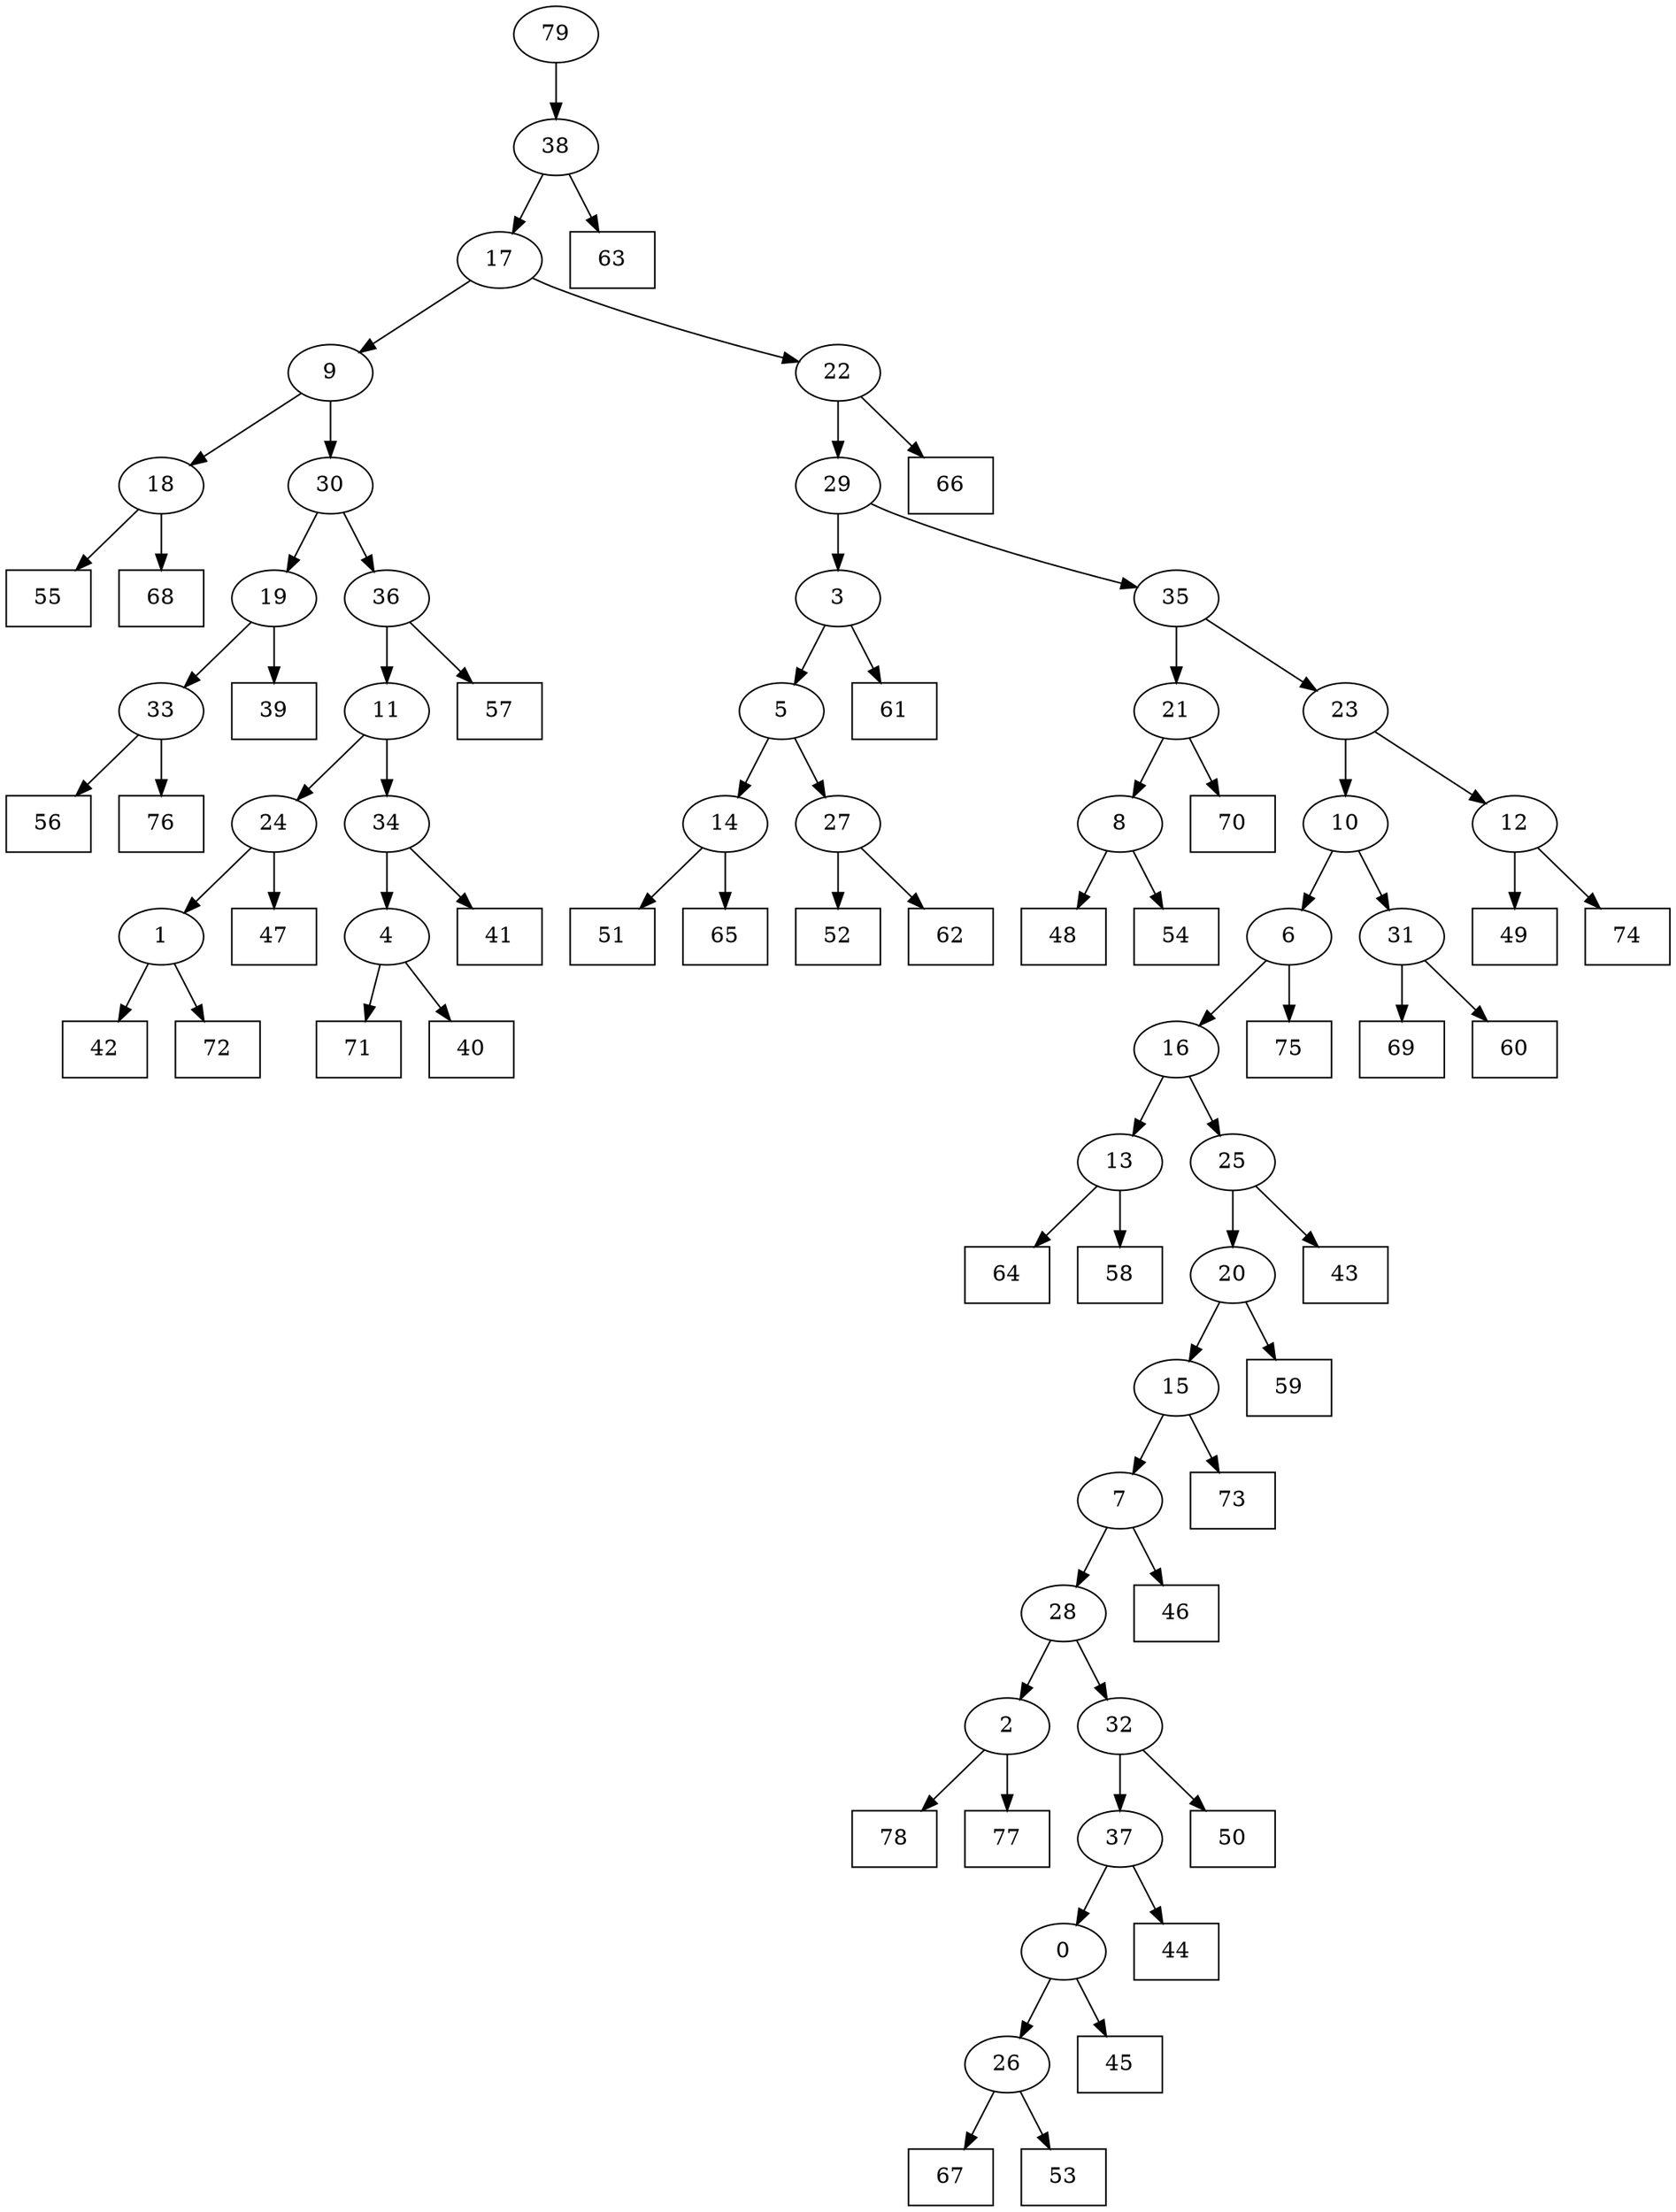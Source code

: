 digraph G {
0[label="0"];
1[label="1"];
2[label="2"];
3[label="3"];
4[label="4"];
5[label="5"];
6[label="6"];
7[label="7"];
8[label="8"];
9[label="9"];
10[label="10"];
11[label="11"];
12[label="12"];
13[label="13"];
14[label="14"];
15[label="15"];
16[label="16"];
17[label="17"];
18[label="18"];
19[label="19"];
20[label="20"];
21[label="21"];
22[label="22"];
23[label="23"];
24[label="24"];
25[label="25"];
26[label="26"];
27[label="27"];
28[label="28"];
29[label="29"];
30[label="30"];
31[label="31"];
32[label="32"];
33[label="33"];
34[label="34"];
35[label="35"];
36[label="36"];
37[label="37"];
38[label="38"];
39[shape=box,label="39"];
40[shape=box,label="47"];
41[shape=box,label="48"];
42[shape=box,label="43"];
43[shape=box,label="78"];
44[shape=box,label="42"];
45[shape=box,label="61"];
46[shape=box,label="70"];
47[shape=box,label="45"];
48[shape=box,label="69"];
49[shape=box,label="64"];
50[shape=box,label="52"];
51[shape=box,label="71"];
52[shape=box,label="54"];
53[shape=box,label="49"];
54[shape=box,label="56"];
55[shape=box,label="55"];
56[shape=box,label="68"];
57[shape=box,label="77"];
58[shape=box,label="41"];
59[shape=box,label="67"];
60[shape=box,label="60"];
61[shape=box,label="59"];
62[shape=box,label="75"];
63[shape=box,label="63"];
64[shape=box,label="50"];
65[shape=box,label="40"];
66[shape=box,label="44"];
67[shape=box,label="51"];
68[shape=box,label="73"];
69[shape=box,label="62"];
70[shape=box,label="53"];
71[shape=box,label="72"];
72[shape=box,label="65"];
73[shape=box,label="66"];
74[shape=box,label="74"];
75[shape=box,label="58"];
76[shape=box,label="76"];
77[shape=box,label="46"];
78[shape=box,label="57"];
79[label="79"];
12->74 ;
18->56 ;
4->51 ;
30->36 ;
33->76 ;
37->66 ;
19->39 ;
31->60 ;
36->11 ;
38->63 ;
36->78 ;
35->23 ;
26->59 ;
23->12 ;
24->1 ;
13->49 ;
20->61 ;
24->40 ;
22->73 ;
33->54 ;
3->45 ;
22->29 ;
29->3 ;
0->26 ;
7->28 ;
32->37 ;
27->50 ;
1->44 ;
6->62 ;
12->53 ;
28->32 ;
32->64 ;
17->22 ;
34->58 ;
21->46 ;
15->7 ;
7->77 ;
11->24 ;
16->13 ;
79->38 ;
38->17 ;
25->42 ;
1->71 ;
35->21 ;
30->19 ;
19->33 ;
14->67 ;
10->6 ;
6->16 ;
29->35 ;
23->10 ;
10->31 ;
4->65 ;
2->57 ;
37->0 ;
0->47 ;
26->70 ;
3->5 ;
5->14 ;
28->2 ;
2->43 ;
31->48 ;
17->9 ;
9->30 ;
8->41 ;
16->25 ;
20->15 ;
15->68 ;
9->18 ;
18->55 ;
14->72 ;
21->8 ;
8->52 ;
25->20 ;
5->27 ;
27->69 ;
13->75 ;
11->34 ;
34->4 ;
}
